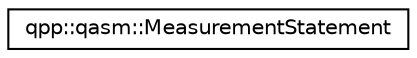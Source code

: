 digraph "Graphical Class Hierarchy"
{
  edge [fontname="Helvetica",fontsize="10",labelfontname="Helvetica",labelfontsize="10"];
  node [fontname="Helvetica",fontsize="10",shape=record];
  rankdir="LR";
  Node0 [label="qpp::qasm::MeasurementStatement",height=0.2,width=0.4,color="black", fillcolor="white", style="filled",URL="$classqpp_1_1qasm_1_1_measurement_statement.html",tooltip="Class for measurement statements. "];
}
